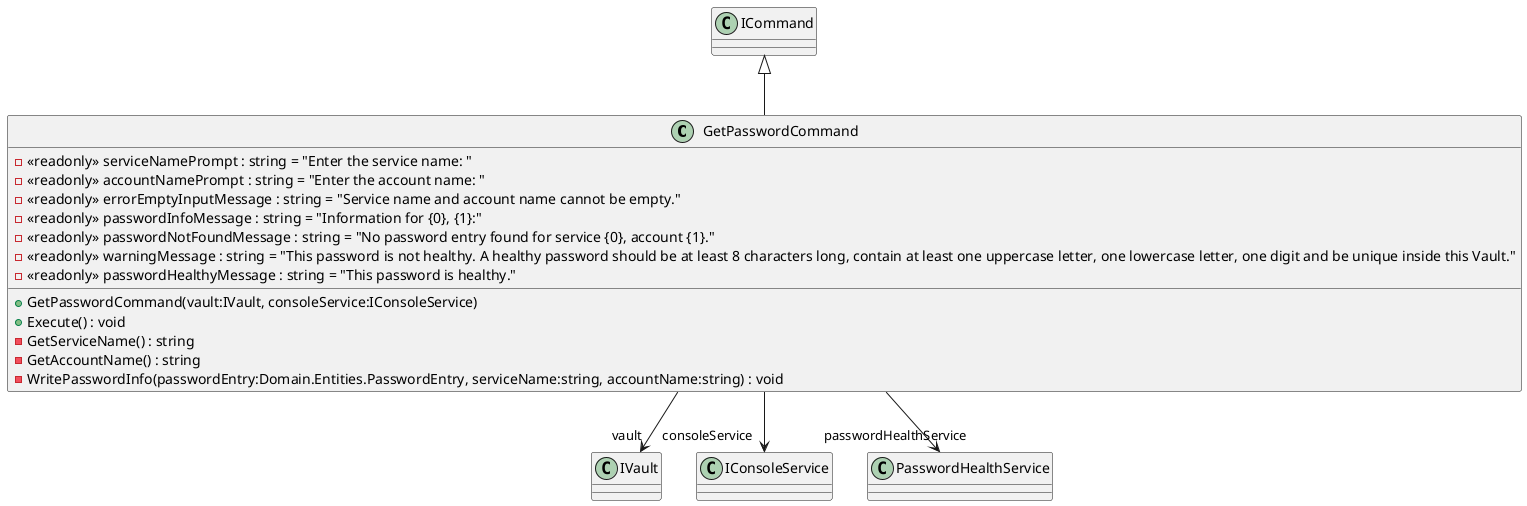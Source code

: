 @startuml
class GetPasswordCommand {
    - <<readonly>> serviceNamePrompt : string = "Enter the service name: "
    - <<readonly>> accountNamePrompt : string = "Enter the account name: "
    - <<readonly>> errorEmptyInputMessage : string = "Service name and account name cannot be empty."
    - <<readonly>> passwordInfoMessage : string = "Information for {0&#125;, {1&#125;:"
    - <<readonly>> passwordNotFoundMessage : string = "No password entry found for service {0&#125;, account {1&#125;."
    - <<readonly>> warningMessage : string = "This password is not healthy. A healthy password should be at least 8 characters long, contain at least one uppercase letter, one lowercase letter, one digit and be unique inside this Vault."
    - <<readonly>> passwordHealthyMessage : string = "This password is healthy."
    + GetPasswordCommand(vault:IVault, consoleService:IConsoleService)
    + Execute() : void
    - GetServiceName() : string
    - GetAccountName() : string
    - WritePasswordInfo(passwordEntry:Domain.Entities.PasswordEntry, serviceName:string, accountName:string) : void
}
ICommand <|-- GetPasswordCommand
GetPasswordCommand --> "vault" IVault
GetPasswordCommand --> "consoleService" IConsoleService
GetPasswordCommand --> "passwordHealthService" PasswordHealthService
@enduml
